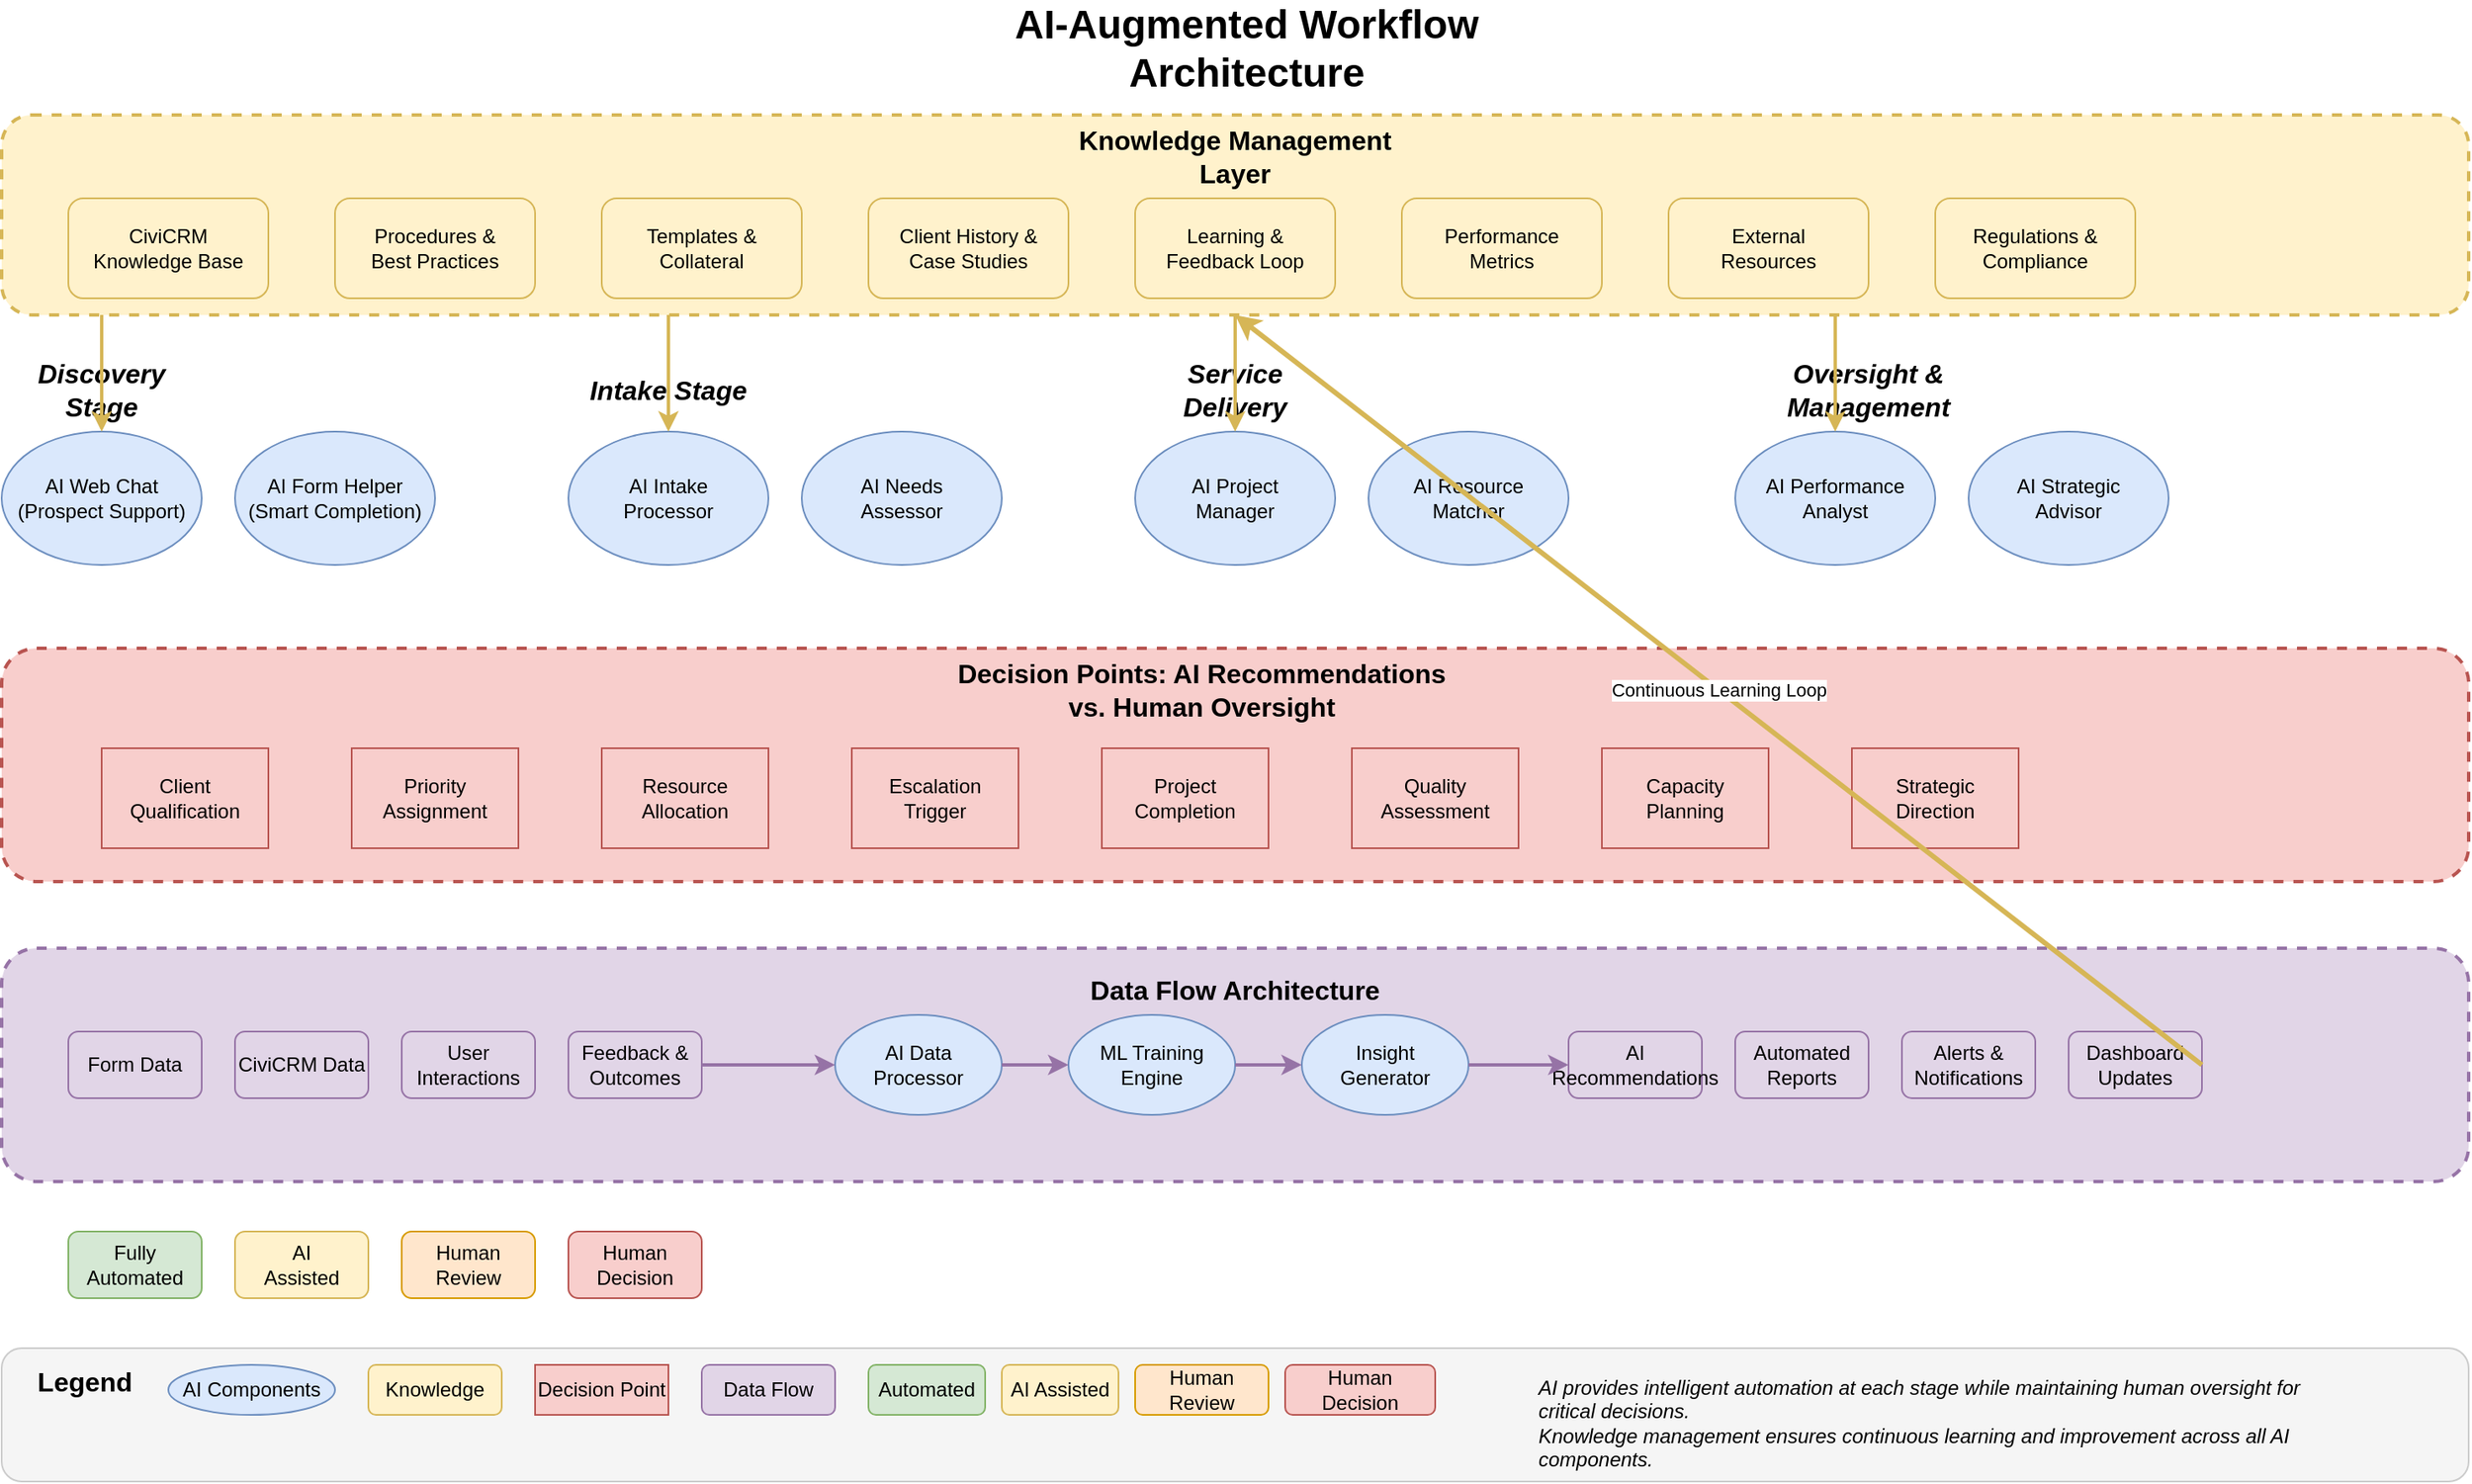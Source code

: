 <mxfile version="1.0.0">
  <diagram name="AI-Augmented Workflow Architecture" id="mas-ai-workflow">
    <mxGraphModel dx="1343" dy="688" grid="1" gridSize="10" guides="1" tooltips="1" connect="1" arrows="1" fold="1" page="1" pageScale="1" pageWidth="1654" pageHeight="1200" math="0" shadow="0">
      <root>
        <mxCell id="0" />
        <mxCell id="1" parent="0" />
        <mxCell id="title" value="AI-Augmented Workflow Architecture" style="text;html=1;strokeColor=none;fillColor=none;align=center;verticalAlign=middle;whiteSpace=wrap;rounded=0;fontSize=24;fontStyle=1;" parent="1" vertex="1">
          <mxGeometry x="627" y="20" width="400" height="40" as="geometry" />
        </mxCell>
        
        <!-- Knowledge Management Layer -->
        <mxCell id="knowledge-bg" value="" style="rounded=1;whiteSpace=wrap;html=1;fillColor=#fff2cc;strokeColor=#d6b656;strokeWidth=2;dashed=1;" parent="1" vertex="1">
          <mxGeometry x="80" y="80" width="1480" height="120" as="geometry" />
        </mxCell>
        <mxCell id="knowledge-title" value="Knowledge Management Layer" style="text;html=1;strokeColor=none;fillColor=none;align=center;verticalAlign=middle;whiteSpace=wrap;rounded=0;fontSize=16;fontStyle=1;color=#d6b656;" parent="1" vertex="1">
          <mxGeometry x="720" y="90" width="200" height="30" as="geometry" />
        </mxCell>
        
        <!-- Knowledge Sources -->
        <mxCell id="kb-civicrm" value="CiviCRM&#xa;Knowledge Base" style="rounded=1;whiteSpace=wrap;html=1;fillColor=#fff2cc;strokeColor=#d6b656;" parent="1" vertex="1">
          <mxGeometry x="120" y="130" width="120" height="60" as="geometry" />
        </mxCell>
        <mxCell id="kb-procedures" value="Procedures &amp;&#xa;Best Practices" style="rounded=1;whiteSpace=wrap;html=1;fillColor=#fff2cc;strokeColor=#d6b656;" parent="1" vertex="1">
          <mxGeometry x="280" y="130" width="120" height="60" as="geometry" />
        </mxCell>
        <mxCell id="kb-templates" value="Templates &amp;&#xa;Collateral" style="rounded=1;whiteSpace=wrap;html=1;fillColor=#fff2cc;strokeColor=#d6b656;" parent="1" vertex="1">
          <mxGeometry x="440" y="130" width="120" height="60" as="geometry" />
        </mxCell>
        <mxCell id="kb-client-history" value="Client History &amp;&#xa;Case Studies" style="rounded=1;whiteSpace=wrap;html=1;fillColor=#fff2cc;strokeColor=#d6b656;" parent="1" vertex="1">
          <mxGeometry x="600" y="130" width="120" height="60" as="geometry" />
        </mxCell>
        <mxCell id="kb-learning" value="Learning &amp;&#xa;Feedback Loop" style="rounded=1;whiteSpace=wrap;html=1;fillColor=#fff2cc;strokeColor=#d6b656;" parent="1" vertex="1">
          <mxGeometry x="760" y="130" width="120" height="60" as="geometry" />
        </mxCell>
        <mxCell id="kb-metrics" value="Performance&#xa;Metrics" style="rounded=1;whiteSpace=wrap;html=1;fillColor=#fff2cc;strokeColor=#d6b656;" parent="1" vertex="1">
          <mxGeometry x="920" y="130" width="120" height="60" as="geometry" />
        </mxCell>
        <mxCell id="kb-external" value="External&#xa;Resources" style="rounded=1;whiteSpace=wrap;html=1;fillColor=#fff2cc;strokeColor=#d6b656;" parent="1" vertex="1">
          <mxGeometry x="1080" y="130" width="120" height="60" as="geometry" />
        </mxCell>
        <mxCell id="kb-regulations" value="Regulations &amp;&#xa;Compliance" style="rounded=1;whiteSpace=wrap;html=1;fillColor=#fff2cc;strokeColor=#d6b656;" parent="1" vertex="1">
          <mxGeometry x="1240" y="130" width="120" height="60" as="geometry" />
        </mxCell>
        
        <!-- AI Touchpoints by Stage -->
        <mxCell id="discovery-section" value="Discovery Stage" style="text;html=1;strokeColor=none;fillColor=none;align=center;verticalAlign=middle;whiteSpace=wrap;rounded=0;fontSize=16;fontStyle=3;color=#333333;" parent="1" vertex="1">
          <mxGeometry x="80" y="230" width="120" height="30" as="geometry" />
        </mxCell>
        
        <mxCell id="ai-web-chat" value="AI Web Chat&#xa;(Prospect Support)" style="ellipse;whiteSpace=wrap;html=1;fillColor=#dae8fc;strokeColor=#6c8ebf;" parent="1" vertex="1">
          <mxGeometry x="80" y="270" width="120" height="80" as="geometry" />
        </mxCell>
        <mxCell id="ai-form-helper" value="AI Form Helper&#xa;(Smart Completion)" style="ellipse;whiteSpace=wrap;html=1;fillColor=#dae8fc;strokeColor=#6c8ebf;" parent="1" vertex="1">
          <mxGeometry x="220" y="270" width="120" height="80" as="geometry" />
        </mxCell>
        
        <mxCell id="intake-section" value="Intake Stage" style="text;html=1;strokeColor=none;fillColor=none;align=center;verticalAlign=middle;whiteSpace=wrap;rounded=0;fontSize=16;fontStyle=3;color=#333333;" parent="1" vertex="1">
          <mxGeometry x="420" y="230" width="120" height="30" as="geometry" />
        </mxCell>
        
        <mxCell id="ai-intake-processor" value="AI Intake&#xa;Processor" style="ellipse;whiteSpace=wrap;html=1;fillColor=#dae8fc;strokeColor=#6c8ebf;" parent="1" vertex="1">
          <mxGeometry x="420" y="270" width="120" height="80" as="geometry" />
        </mxCell>
        <mxCell id="ai-needs-assessor" value="AI Needs&#xa;Assessor" style="ellipse;whiteSpace=wrap;html=1;fillColor=#dae8fc;strokeColor=#6c8ebf;" parent="1" vertex="1">
          <mxGeometry x="560" y="270" width="120" height="80" as="geometry" />
        </mxCell>
        
        <mxCell id="service-section" value="Service Delivery" style="text;html=1;strokeColor=none;fillColor=none;align=center;verticalAlign=middle;whiteSpace=wrap;rounded=0;fontSize=16;fontStyle=3;color=#333333;" parent="1" vertex="1">
          <mxGeometry x="760" y="230" width="120" height="30" as="geometry" />
        </mxCell>
        
        <mxCell id="ai-project-manager" value="AI Project&#xa;Manager" style="ellipse;whiteSpace=wrap;html=1;fillColor=#dae8fc;strokeColor=#6c8ebf;" parent="1" vertex="1">
          <mxGeometry x="760" y="270" width="120" height="80" as="geometry" />
        </mxCell>
        <mxCell id="ai-resource-matcher" value="AI Resource&#xa;Matcher" style="ellipse;whiteSpace=wrap;html=1;fillColor=#dae8fc;strokeColor=#6c8ebf;" parent="1" vertex="1">
          <mxGeometry x="900" y="270" width="120" height="80" as="geometry" />
        </mxCell>
        
        <mxCell id="oversight-section" value="Oversight &amp; Management" style="text;html=1;strokeColor=none;fillColor=none;align=center;verticalAlign=middle;whiteSpace=wrap;rounded=0;fontSize=16;fontStyle=3;color=#333333;" parent="1" vertex="1">
          <mxGeometry x="1120" y="230" width="160" height="30" as="geometry" />
        </mxCell>
        
        <mxCell id="ai-analyst" value="AI Performance&#xa;Analyst" style="ellipse;whiteSpace=wrap;html=1;fillColor=#dae8fc;strokeColor=#6c8ebf;" parent="1" vertex="1">
          <mxGeometry x="1120" y="270" width="120" height="80" as="geometry" />
        </mxCell>
        <mxCell id="ai-strategist" value="AI Strategic&#xa;Advisor" style="ellipse;whiteSpace=wrap;html=1;fillColor=#dae8fc;strokeColor=#6c8ebf;" parent="1" vertex="1">
          <mxGeometry x="1260" y="270" width="120" height="80" as="geometry" />
        </mxCell>
        
        <!-- Decision Points -->
        <mxCell id="decision-bg" value="" style="rounded=1;whiteSpace=wrap;html=1;fillColor=#f8cecc;strokeColor=#b85450;strokeWidth=2;dashed=1;" parent="1" vertex="1">
          <mxGeometry x="80" y="400" width="1480" height="140" as="geometry" />
        </mxCell>
        <mxCell id="decision-title" value="Decision Points: AI Recommendations vs. Human Oversight" style="text;html=1;strokeColor=none;fillColor=none;align=center;verticalAlign=middle;whiteSpace=wrap;rounded=0;fontSize=16;fontStyle=1;color=#b85450;" parent="1" vertex="1">
          <mxGeometry x="640" y="410" width="320" height="30" as="geometry" />
        </mxCell>
        
        <mxCell id="decision-intake" value="Client&#xa;Qualification" style="diamond;whiteSpace=wrap;html=1;fillColor=#f8cecc;strokeColor=#b85450;" parent="1" vertex="1">
          <mxGeometry x="140" y="460" width="100" height="60" as="geometry" />
        </mxCell>
        <mxCell id="decision-priority" value="Priority&#xa;Assignment" style="diamond;whiteSpace=wrap;html=1;fillColor=#f8cecc;strokeColor=#b85450;" parent="1" vertex="1">
          <mxGeometry x="290" y="460" width="100" height="60" as="geometry" />
        </mxCell>
        <mxCell id="decision-resource" value="Resource&#xa;Allocation" style="diamond;whiteSpace=wrap;html=1;fillColor=#f8cecc;strokeColor=#b85450;" parent="1" vertex="1">
          <mxGeometry x="440" y="460" width="100" height="60" as="geometry" />
        </mxCell>
        <mxCell id="decision-escalation" value="Escalation&#xa;Trigger" style="diamond;whiteSpace=wrap;html=1;fillColor=#f8cecc;strokeColor=#b85450;" parent="1" vertex="1">
          <mxGeometry x="590" y="460" width="100" height="60" as="geometry" />
        </mxCell>
        <mxCell id="decision-completion" value="Project&#xa;Completion" style="diamond;whiteSpace=wrap;html=1;fillColor=#f8cecc;strokeColor=#b85450;" parent="1" vertex="1">
          <mxGeometry x="740" y="460" width="100" height="60" as="geometry" />
        </mxCell>
        <mxCell id="decision-quality" value="Quality&#xa;Assessment" style="diamond;whiteSpace=wrap;html=1;fillColor=#f8cecc;strokeColor=#b85450;" parent="1" vertex="1">
          <mxGeometry x="890" y="460" width="100" height="60" as="geometry" />
        </mxCell>
        <mxCell id="decision-capacity" value="Capacity&#xa;Planning" style="diamond;whiteSpace=wrap;html=1;fillColor=#f8cecc;strokeColor=#b85450;" parent="1" vertex="1">
          <mxGeometry x="1040" y="460" width="100" height="60" as="geometry" />
        </mxCell>
        <mxCell id="decision-strategic" value="Strategic&#xa;Direction" style="diamond;whiteSpace=wrap;html=1;fillColor=#f8cecc;strokeColor=#b85450;" parent="1" vertex="1">
          <mxGeometry x="1190" y="460" width="100" height="60" as="geometry" />
        </mxCell>
        
        <!-- Data Flow Layer -->
        <mxCell id="dataflow-bg" value="" style="rounded=1;whiteSpace=wrap;html=1;fillColor=#e1d5e7;strokeColor=#9673a6;strokeWidth=2;dashed=1;" parent="1" vertex="1">
          <mxGeometry x="80" y="580" width="1480" height="140" as="geometry" />
        </mxCell>
        <mxCell id="dataflow-title" value="Data Flow Architecture" style="text;html=1;strokeColor=none;fillColor=none;align=center;verticalAlign=middle;whiteSpace=wrap;rounded=0;fontSize=16;fontStyle=1;color=#9673a6;" parent="1" vertex="1">
          <mxGeometry x="720" y="590" width="200" height="30" as="geometry" />
        </mxCell>
        
        <!-- Data Sources -->
        <mxCell id="data-forms" value="Form Data" style="rounded=1;whiteSpace=wrap;html=1;fillColor=#e1d5e7;strokeColor=#9673a6;" parent="1" vertex="1">
          <mxGeometry x="120" y="630" width="80" height="40" as="geometry" />
        </mxCell>
        <mxCell id="data-civicrm" value="CiviCRM Data" style="rounded=1;whiteSpace=wrap;html=1;fillColor=#e1d5e7;strokeColor=#9673a6;" parent="1" vertex="1">
          <mxGeometry x="220" y="630" width="80" height="40" as="geometry" />
        </mxCell>
        <mxCell id="data-interactions" value="User&#xa;Interactions" style="rounded=1;whiteSpace=wrap;html=1;fillColor=#e1d5e7;strokeColor=#9673a6;" parent="1" vertex="1">
          <mxGeometry x="320" y="630" width="80" height="40" as="geometry" />
        </mxCell>
        <mxCell id="data-feedback" value="Feedback &amp;&#xa;Outcomes" style="rounded=1;whiteSpace=wrap;html=1;fillColor=#e1d5e7;strokeColor=#9673a6;" parent="1" vertex="1">
          <mxGeometry x="420" y="630" width="80" height="40" as="geometry" />
        </mxCell>
        
        <!-- Data Processing -->
        <mxCell id="data-processor" value="AI Data&#xa;Processor" style="ellipse;whiteSpace=wrap;html=1;fillColor=#dae8fc;strokeColor=#6c8ebf;" parent="1" vertex="1">
          <mxGeometry x="580" y="620" width="100" height="60" as="geometry" />
        </mxCell>
        <mxCell id="data-ml-engine" value="ML Training&#xa;Engine" style="ellipse;whiteSpace=wrap;html=1;fillColor=#dae8fc;strokeColor=#6c8ebf;" parent="1" vertex="1">
          <mxGeometry x="720" y="620" width="100" height="60" as="geometry" />
        </mxCell>
        <mxCell id="data-insight" value="Insight&#xa;Generator" style="ellipse;whiteSpace=wrap;html=1;fillColor=#dae8fc;strokeColor=#6c8ebf;" parent="1" vertex="1">
          <mxGeometry x="860" y="620" width="100" height="60" as="geometry" />
        </mxCell>
        
        <!-- Data Outputs -->
        <mxCell id="data-recommendations" value="AI&#xa;Recommendations" style="rounded=1;whiteSpace=wrap;html=1;fillColor=#e1d5e7;strokeColor=#9673a6;" parent="1" vertex="1">
          <mxGeometry x="1020" y="630" width="80" height="40" as="geometry" />
        </mxCell>
        <mxCell id="data-reports" value="Automated&#xa;Reports" style="rounded=1;whiteSpace=wrap;html=1;fillColor=#e1d5e7;strokeColor=#9673a6;" parent="1" vertex="1">
          <mxGeometry x="1120" y="630" width="80" height="40" as="geometry" />
        </mxCell>
        <mxCell id="data-alerts" value="Alerts &amp;&#xa;Notifications" style="rounded=1;whiteSpace=wrap;html=1;fillColor=#e1d5e7;strokeColor=#9673a6;" parent="1" vertex="1">
          <mxGeometry x="1220" y="630" width="80" height="40" as="geometry" />
        </mxCell>
        <mxCell id="data-dashboard" value="Dashboard&#xa;Updates" style="rounded=1;whiteSpace=wrap;html=1;fillColor=#e1d5e7;strokeColor=#9673a6;" parent="1" vertex="1">
          <mxGeometry x="1320" y="630" width="80" height="40" as="geometry" />
        </mxCell>
        
        <!-- AI-Human Collaboration Indicators -->
        <mxCell id="collab-auto" value="Fully&#xa;Automated" style="rounded=1;whiteSpace=wrap;html=1;fillColor=#d5e8d4;strokeColor=#82b366;" parent="1" vertex="1">
          <mxGeometry x="120" y="750" width="80" height="40" as="geometry" />
        </mxCell>
        <mxCell id="collab-assisted" value="AI&#xa;Assisted" style="rounded=1;whiteSpace=wrap;html=1;fillColor=#fff2cc;strokeColor=#d6b656;" parent="1" vertex="1">
          <mxGeometry x="220" y="750" width="80" height="40" as="geometry" />
        </mxCell>
        <mxCell id="collab-review" value="Human&#xa;Review" style="rounded=1;whiteSpace=wrap;html=1;fillColor=#ffe6cc;strokeColor=#d79b00;" parent="1" vertex="1">
          <mxGeometry x="320" y="750" width="80" height="40" as="geometry" />
        </mxCell>
        <mxCell id="collab-decision" value="Human&#xa;Decision" style="rounded=1;whiteSpace=wrap;html=1;fillColor=#f8cecc;strokeColor=#b85450;" parent="1" vertex="1">
          <mxGeometry x="420" y="750" width="80" height="40" as="geometry" />
        </mxCell>
        
        <!-- Knowledge Flow Arrows -->
        <mxCell id="kb-arrow1" value="" style="endArrow=classic;html=1;rounded=0;strokeColor=#d6b656;strokeWidth=2;" parent="1" edge="1">
          <mxGeometry width="50" height="50" relative="1" as="geometry">
            <mxPoint x="140" y="200" as="sourcePoint" />
            <mxPoint x="140" y="270" as="targetPoint" />
          </mxGeometry>
        </mxCell>
        <mxCell id="kb-arrow2" value="" style="endArrow=classic;html=1;rounded=0;strokeColor=#d6b656;strokeWidth=2;" parent="1" edge="1">
          <mxGeometry width="50" height="50" relative="1" as="geometry">
            <mxPoint x="480" y="200" as="sourcePoint" />
            <mxPoint x="480" y="270" as="targetPoint" />
          </mxGeometry>
        </mxCell>
        <mxCell id="kb-arrow3" value="" style="endArrow=classic;html=1;rounded=0;strokeColor=#d6b656;strokeWidth=2;" parent="1" edge="1">
          <mxGeometry width="50" height="50" relative="1" as="geometry">
            <mxPoint x="820" y="200" as="sourcePoint" />
            <mxPoint x="820" y="270" as="targetPoint" />
          </mxGeometry>
        </mxCell>
        <mxCell id="kb-arrow4" value="" style="endArrow=classic;html=1;rounded=0;strokeColor=#d6b656;strokeWidth=2;" parent="1" edge="1">
          <mxGeometry width="50" height="50" relative="1" as="geometry">
            <mxPoint x="1180" y="200" as="sourcePoint" />
            <mxPoint x="1180" y="270" as="targetPoint" />
          </mxGeometry>
        </mxCell>
        
        <!-- Data Flow Arrows -->
        <mxCell id="data-arrow1" value="" style="endArrow=classic;html=1;rounded=0;strokeColor=#9673a6;strokeWidth=2;" parent="1" edge="1">
          <mxGeometry width="50" height="50" relative="1" as="geometry">
            <mxPoint x="500" y="650" as="sourcePoint" />
            <mxPoint x="580" y="650" as="targetPoint" />
          </mxGeometry>
        </mxCell>
        <mxCell id="data-arrow2" value="" style="endArrow=classic;html=1;rounded=0;strokeColor=#9673a6;strokeWidth=2;" parent="1" edge="1">
          <mxGeometry width="50" height="50" relative="1" as="geometry">
            <mxPoint x="680" y="650" as="sourcePoint" />
            <mxPoint x="720" y="650" as="targetPoint" />
          </mxGeometry>
        </mxCell>
        <mxCell id="data-arrow3" value="" style="endArrow=classic;html=1;rounded=0;strokeColor=#9673a6;strokeWidth=2;" parent="1" edge="1">
          <mxGeometry width="50" height="50" relative="1" as="geometry">
            <mxPoint x="820" y="650" as="sourcePoint" />
            <mxPoint x="860" y="650" as="targetPoint" />
          </mxGeometry>
        </mxCell>
        <mxCell id="data-arrow4" value="" style="endArrow=classic;html=1;rounded=0;strokeColor=#9673a6;strokeWidth=2;" parent="1" edge="1">
          <mxGeometry width="50" height="50" relative="1" as="geometry">
            <mxPoint x="960" y="650" as="sourcePoint" />
            <mxPoint x="1020" y="650" as="targetPoint" />
          </mxGeometry>
        </mxCell>
        
        <!-- Feedback Loop -->
        <mxCell id="feedback-arrow" value="Continuous Learning Loop" style="endArrow=classic;html=1;rounded=0;strokeColor=#d6b656;strokeWidth=3;curved=1;" parent="1" edge="1">
          <mxGeometry width="50" height="50" relative="1" as="geometry">
            <mxPoint x="1400" y="650" as="sourcePoint" />
            <mxPoint x="820" y="200" as="targetPoint" />
          </mxGeometry>
        </mxCell>
        
        <!-- Legend -->
        <mxCell id="legend-bg" value="" style="rounded=1;whiteSpace=wrap;html=1;fillColor=#f5f5f5;strokeColor=#cccccc;" parent="1" vertex="1">
          <mxGeometry x="80" y="820" width="1480" height="80" as="geometry" />
        </mxCell>
        <mxCell id="legend-title" value="Legend" style="text;html=1;strokeColor=none;fillColor=none;align=center;verticalAlign=middle;whiteSpace=wrap;rounded=0;fontSize=16;fontStyle=1;" parent="1" vertex="1">
          <mxGeometry x="100" y="830" width="60" height="20" as="geometry" />
        </mxCell>
        <mxCell id="legend-ai" value="AI Components" style="ellipse;whiteSpace=wrap;html=1;fillColor=#dae8fc;strokeColor=#6c8ebf;" parent="1" vertex="1">
          <mxGeometry x="180" y="830" width="100" height="30" as="geometry" />
        </mxCell>
        <mxCell id="legend-knowledge" value="Knowledge" style="rounded=1;whiteSpace=wrap;html=1;fillColor=#fff2cc;strokeColor=#d6b656;" parent="1" vertex="1">
          <mxGeometry x="300" y="830" width="80" height="30" as="geometry" />
        </mxCell>
        <mxCell id="legend-decision" value="Decision Point" style="diamond;whiteSpace=wrap;html=1;fillColor=#f8cecc;strokeColor=#b85450;" parent="1" vertex="1">
          <mxGeometry x="400" y="830" width="80" height="30" as="geometry" />
        </mxCell>
        <mxCell id="legend-data" value="Data Flow" style="rounded=1;whiteSpace=wrap;html=1;fillColor=#e1d5e7;strokeColor=#9673a6;" parent="1" vertex="1">
          <mxGeometry x="500" y="830" width="80" height="30" as="geometry" />
        </mxCell>
        <mxCell id="legend-auto" value="Automated" style="rounded=1;whiteSpace=wrap;html=1;fillColor=#d5e8d4;strokeColor=#82b366;" parent="1" vertex="1">
          <mxGeometry x="600" y="830" width="70" height="30" as="geometry" />
        </mxCell>
        <mxCell id="legend-assisted" value="AI Assisted" style="rounded=1;whiteSpace=wrap;html=1;fillColor=#fff2cc;strokeColor=#d6b656;" parent="1" vertex="1">
          <mxGeometry x="680" y="830" width="70" height="30" as="geometry" />
        </mxCell>
        <mxCell id="legend-review" value="Human Review" style="rounded=1;whiteSpace=wrap;html=1;fillColor=#ffe6cc;strokeColor=#d79b00;" parent="1" vertex="1">
          <mxGeometry x="760" y="830" width="80" height="30" as="geometry" />
        </mxCell>
        <mxCell id="legend-human" value="Human Decision" style="rounded=1;whiteSpace=wrap;html=1;fillColor=#f8cecc;strokeColor=#b85450;" parent="1" vertex="1">
          <mxGeometry x="850" y="830" width="90" height="30" as="geometry" />
        </mxCell>
        
        <!-- Workflow Notes -->
        <mxCell id="workflow-notes" value="AI provides intelligent automation at each stage while maintaining human oversight for critical decisions.&#xa;Knowledge management ensures continuous learning and improvement across all AI components." style="text;html=1;strokeColor=none;fillColor=none;align=left;verticalAlign=top;whiteSpace=wrap;rounded=0;fontSize=12;fontStyle=2;color=#666666;" parent="1" vertex="1">
          <mxGeometry x="1000" y="830" width="480" height="40" as="geometry" />
        </mxCell>
        
      </root>
    </mxGraphModel>
  </diagram>
</mxfile>